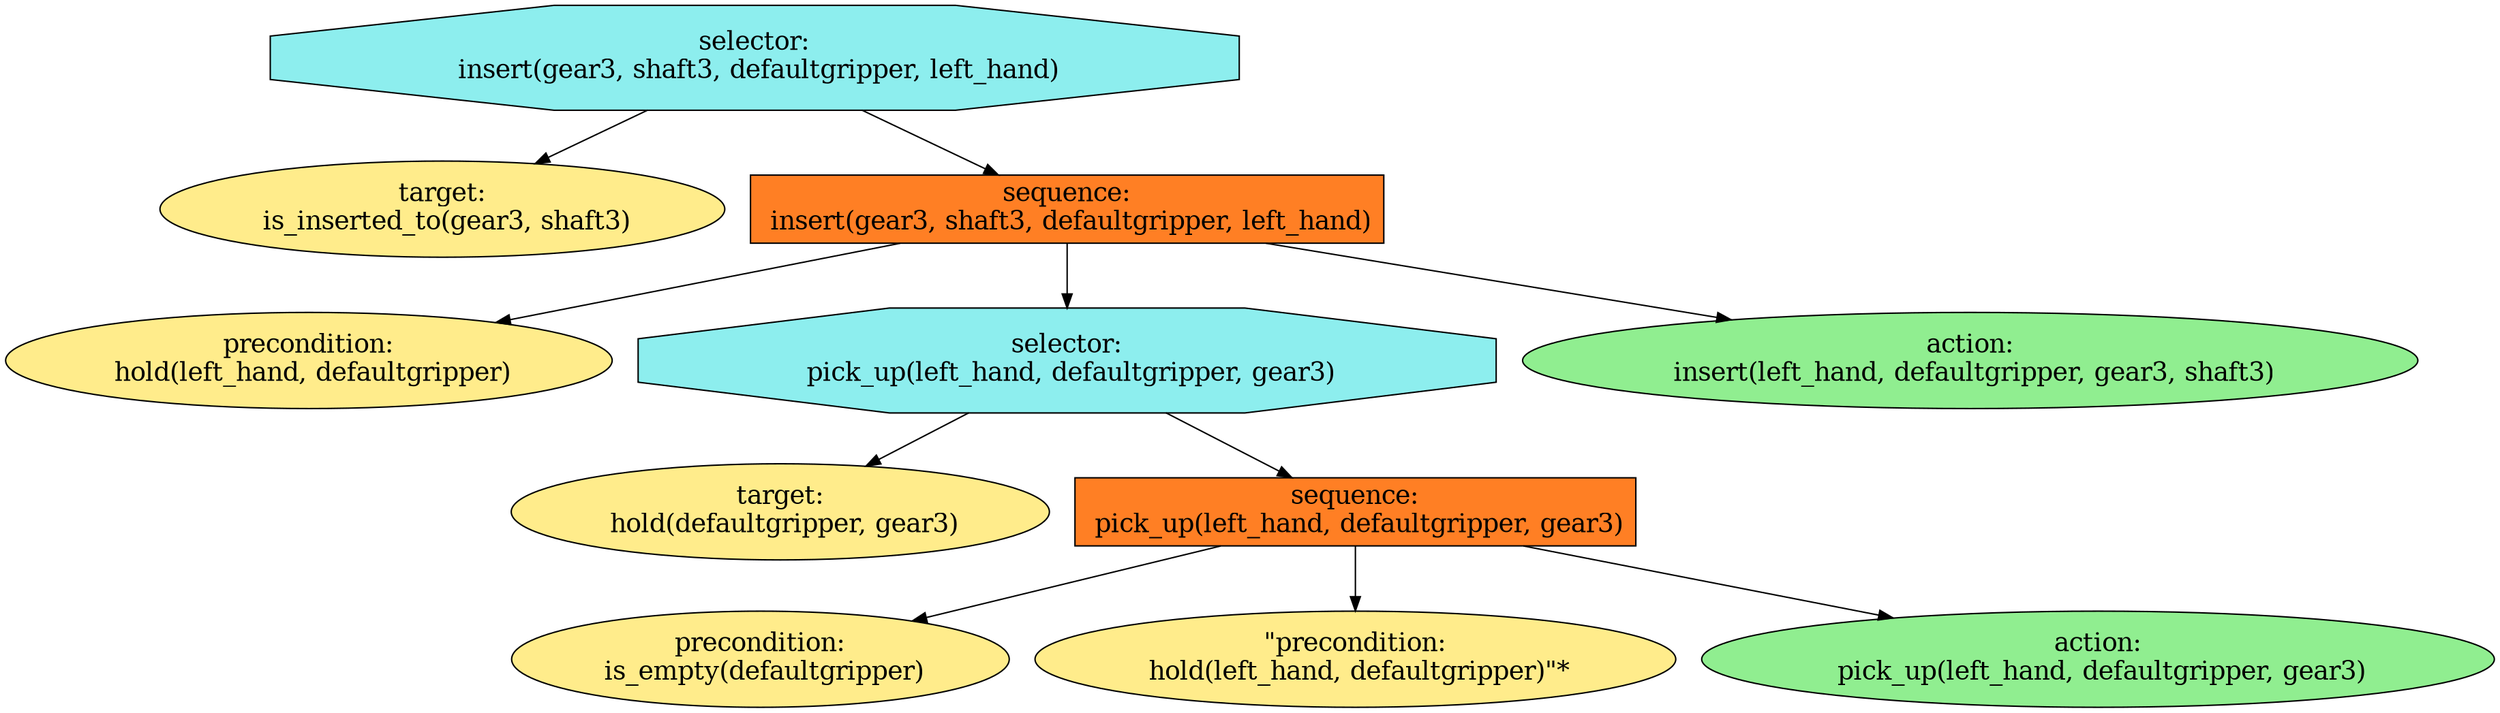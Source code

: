 digraph pastafarianism {
ordering=out;
graph [fontname="times-roman"];
node [fontname="times-roman"];
edge [fontname="times-roman"];
"selector:
 insert(gear3, shaft3, defaultgripper, left_hand)" [fillcolor=darkslategray2, fontcolor=black, fontsize=18, label="selector:
 insert(gear3, shaft3, defaultgripper, left_hand)", shape=octagon, style=filled];
"target:
 is_inserted_to(gear3, shaft3)" [fillcolor=lightgoldenrod1, fontcolor=black, fontsize=18, label="target:
 is_inserted_to(gear3, shaft3)", shape=ellipse, style=filled];
"selector:
 insert(gear3, shaft3, defaultgripper, left_hand)" -> "target:
 is_inserted_to(gear3, shaft3)";
"sequence:
 insert(gear3, shaft3, defaultgripper, left_hand)" [fillcolor=chocolate1, fontcolor=black, fontsize=18, label="sequence:
 insert(gear3, shaft3, defaultgripper, left_hand)", shape=box, style=filled];
"selector:
 insert(gear3, shaft3, defaultgripper, left_hand)" -> "sequence:
 insert(gear3, shaft3, defaultgripper, left_hand)";
"precondition:
 hold(left_hand, defaultgripper)" [fillcolor=lightgoldenrod1, fontcolor=black, fontsize=18, label="precondition:
 hold(left_hand, defaultgripper)", shape=ellipse, style=filled];
"sequence:
 insert(gear3, shaft3, defaultgripper, left_hand)" -> "precondition:
 hold(left_hand, defaultgripper)";
"selector:
 pick_up(left_hand, defaultgripper, gear3)" [fillcolor=darkslategray2, fontcolor=black, fontsize=18, label="selector:
 pick_up(left_hand, defaultgripper, gear3)", shape=octagon, style=filled];
"sequence:
 insert(gear3, shaft3, defaultgripper, left_hand)" -> "selector:
 pick_up(left_hand, defaultgripper, gear3)";
"target:
 hold(defaultgripper, gear3)" [fillcolor=lightgoldenrod1, fontcolor=black, fontsize=18, label="target:
 hold(defaultgripper, gear3)", shape=ellipse, style=filled];
"selector:
 pick_up(left_hand, defaultgripper, gear3)" -> "target:
 hold(defaultgripper, gear3)";
"sequence:
 pick_up(left_hand, defaultgripper, gear3)" [fillcolor=chocolate1, fontcolor=black, fontsize=18, label="sequence:
 pick_up(left_hand, defaultgripper, gear3)", shape=box, style=filled];
"selector:
 pick_up(left_hand, defaultgripper, gear3)" -> "sequence:
 pick_up(left_hand, defaultgripper, gear3)";
"precondition:
 is_empty(defaultgripper)" [fillcolor=lightgoldenrod1, fontcolor=black, fontsize=18, label="precondition:
 is_empty(defaultgripper)", shape=ellipse, style=filled];
"sequence:
 pick_up(left_hand, defaultgripper, gear3)" -> "precondition:
 is_empty(defaultgripper)";
"\"precondition:\n hold(left_hand, defaultgripper)\"*" [fillcolor=lightgoldenrod1, fontcolor=black, fontsize=18, label="\"precondition:\n hold(left_hand, defaultgripper)\"*", shape=ellipse, style=filled];
"sequence:
 pick_up(left_hand, defaultgripper, gear3)" -> "\"precondition:\n hold(left_hand, defaultgripper)\"*";
"action:
 pick_up(left_hand, defaultgripper, gear3)" [fillcolor=lightgreen, fontcolor=black, fontsize=18, label="action:
 pick_up(left_hand, defaultgripper, gear3)", shape=ellipse, style=filled];
"sequence:
 pick_up(left_hand, defaultgripper, gear3)" -> "action:
 pick_up(left_hand, defaultgripper, gear3)";
"action:
 insert(left_hand, defaultgripper, gear3, shaft3)" [fillcolor=lightgreen, fontcolor=black, fontsize=18, label="action:
 insert(left_hand, defaultgripper, gear3, shaft3)", shape=ellipse, style=filled];
"sequence:
 insert(gear3, shaft3, defaultgripper, left_hand)" -> "action:
 insert(left_hand, defaultgripper, gear3, shaft3)";
}
